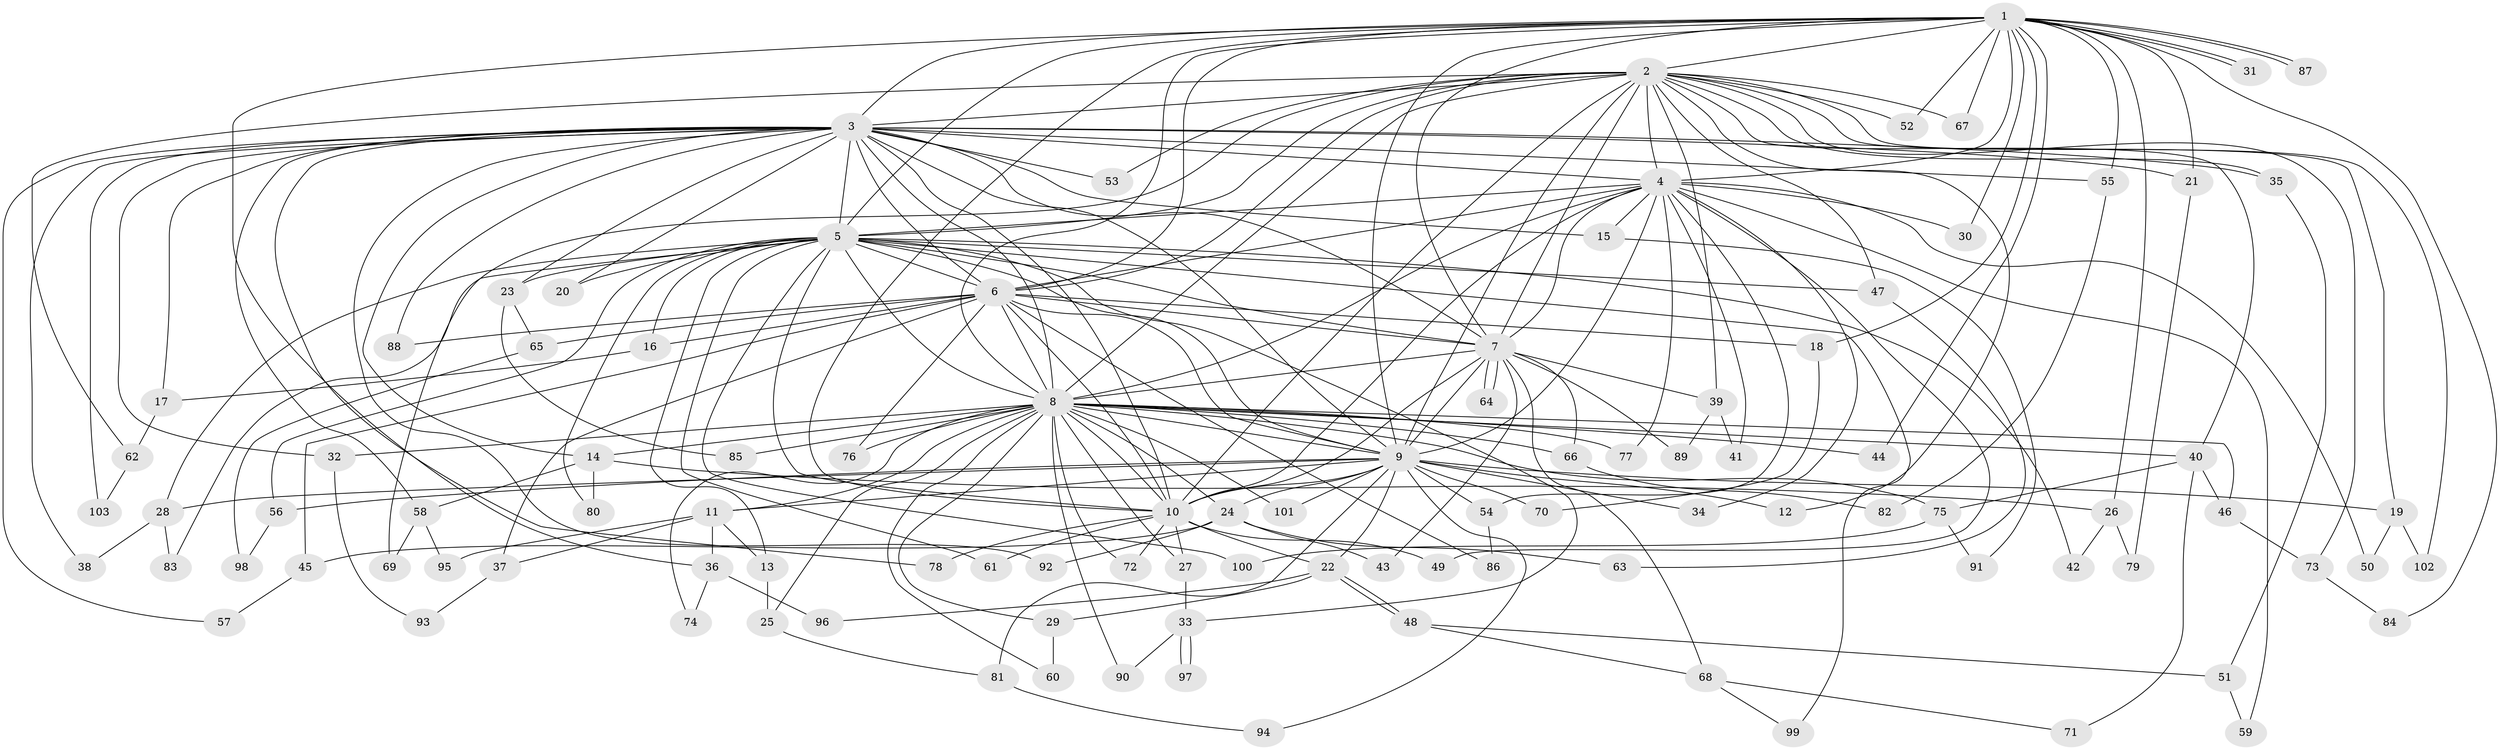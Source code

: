 // coarse degree distribution, {2: 0.0967741935483871, 4: 0.22580645161290322, 9: 0.03225806451612903, 14: 0.03225806451612903, 1: 0.0967741935483871, 18: 0.06451612903225806, 5: 0.16129032258064516, 17: 0.03225806451612903, 10: 0.03225806451612903, 11: 0.03225806451612903, 7: 0.03225806451612903, 3: 0.12903225806451613, 16: 0.03225806451612903}
// Generated by graph-tools (version 1.1) at 2025/36/03/04/25 23:36:28]
// undirected, 103 vertices, 231 edges
graph export_dot {
  node [color=gray90,style=filled];
  1;
  2;
  3;
  4;
  5;
  6;
  7;
  8;
  9;
  10;
  11;
  12;
  13;
  14;
  15;
  16;
  17;
  18;
  19;
  20;
  21;
  22;
  23;
  24;
  25;
  26;
  27;
  28;
  29;
  30;
  31;
  32;
  33;
  34;
  35;
  36;
  37;
  38;
  39;
  40;
  41;
  42;
  43;
  44;
  45;
  46;
  47;
  48;
  49;
  50;
  51;
  52;
  53;
  54;
  55;
  56;
  57;
  58;
  59;
  60;
  61;
  62;
  63;
  64;
  65;
  66;
  67;
  68;
  69;
  70;
  71;
  72;
  73;
  74;
  75;
  76;
  77;
  78;
  79;
  80;
  81;
  82;
  83;
  84;
  85;
  86;
  87;
  88;
  89;
  90;
  91;
  92;
  93;
  94;
  95;
  96;
  97;
  98;
  99;
  100;
  101;
  102;
  103;
  1 -- 2;
  1 -- 3;
  1 -- 4;
  1 -- 5;
  1 -- 6;
  1 -- 7;
  1 -- 8;
  1 -- 9;
  1 -- 10;
  1 -- 18;
  1 -- 21;
  1 -- 26;
  1 -- 30;
  1 -- 31;
  1 -- 31;
  1 -- 36;
  1 -- 44;
  1 -- 52;
  1 -- 55;
  1 -- 67;
  1 -- 84;
  1 -- 87;
  1 -- 87;
  2 -- 3;
  2 -- 4;
  2 -- 5;
  2 -- 6;
  2 -- 7;
  2 -- 8;
  2 -- 9;
  2 -- 10;
  2 -- 12;
  2 -- 19;
  2 -- 35;
  2 -- 39;
  2 -- 40;
  2 -- 47;
  2 -- 52;
  2 -- 53;
  2 -- 62;
  2 -- 67;
  2 -- 69;
  2 -- 73;
  2 -- 102;
  3 -- 4;
  3 -- 5;
  3 -- 6;
  3 -- 7;
  3 -- 8;
  3 -- 9;
  3 -- 10;
  3 -- 14;
  3 -- 15;
  3 -- 17;
  3 -- 20;
  3 -- 21;
  3 -- 23;
  3 -- 32;
  3 -- 35;
  3 -- 38;
  3 -- 53;
  3 -- 55;
  3 -- 57;
  3 -- 58;
  3 -- 78;
  3 -- 88;
  3 -- 92;
  3 -- 103;
  4 -- 5;
  4 -- 6;
  4 -- 7;
  4 -- 8;
  4 -- 9;
  4 -- 10;
  4 -- 15;
  4 -- 30;
  4 -- 34;
  4 -- 41;
  4 -- 49;
  4 -- 50;
  4 -- 54;
  4 -- 59;
  4 -- 77;
  5 -- 6;
  5 -- 7;
  5 -- 8;
  5 -- 9;
  5 -- 10;
  5 -- 13;
  5 -- 16;
  5 -- 20;
  5 -- 23;
  5 -- 28;
  5 -- 33;
  5 -- 42;
  5 -- 47;
  5 -- 56;
  5 -- 61;
  5 -- 80;
  5 -- 83;
  5 -- 99;
  5 -- 100;
  6 -- 7;
  6 -- 8;
  6 -- 9;
  6 -- 10;
  6 -- 16;
  6 -- 18;
  6 -- 37;
  6 -- 45;
  6 -- 65;
  6 -- 76;
  6 -- 86;
  6 -- 88;
  7 -- 8;
  7 -- 9;
  7 -- 10;
  7 -- 39;
  7 -- 43;
  7 -- 64;
  7 -- 64;
  7 -- 66;
  7 -- 68;
  7 -- 89;
  8 -- 9;
  8 -- 10;
  8 -- 11;
  8 -- 14;
  8 -- 24;
  8 -- 25;
  8 -- 27;
  8 -- 29;
  8 -- 32;
  8 -- 40;
  8 -- 44;
  8 -- 46;
  8 -- 60;
  8 -- 66;
  8 -- 72;
  8 -- 74;
  8 -- 75;
  8 -- 76;
  8 -- 77;
  8 -- 85;
  8 -- 90;
  8 -- 101;
  9 -- 10;
  9 -- 11;
  9 -- 12;
  9 -- 19;
  9 -- 22;
  9 -- 24;
  9 -- 28;
  9 -- 34;
  9 -- 54;
  9 -- 56;
  9 -- 70;
  9 -- 81;
  9 -- 94;
  9 -- 101;
  10 -- 22;
  10 -- 27;
  10 -- 49;
  10 -- 61;
  10 -- 72;
  10 -- 78;
  11 -- 13;
  11 -- 36;
  11 -- 37;
  11 -- 95;
  13 -- 25;
  14 -- 26;
  14 -- 58;
  14 -- 80;
  15 -- 91;
  16 -- 17;
  17 -- 62;
  18 -- 70;
  19 -- 50;
  19 -- 102;
  21 -- 79;
  22 -- 29;
  22 -- 48;
  22 -- 48;
  22 -- 96;
  23 -- 65;
  23 -- 85;
  24 -- 43;
  24 -- 45;
  24 -- 63;
  24 -- 92;
  25 -- 81;
  26 -- 42;
  26 -- 79;
  27 -- 33;
  28 -- 38;
  28 -- 83;
  29 -- 60;
  32 -- 93;
  33 -- 90;
  33 -- 97;
  33 -- 97;
  35 -- 51;
  36 -- 74;
  36 -- 96;
  37 -- 93;
  39 -- 41;
  39 -- 89;
  40 -- 46;
  40 -- 71;
  40 -- 75;
  45 -- 57;
  46 -- 73;
  47 -- 63;
  48 -- 51;
  48 -- 68;
  51 -- 59;
  54 -- 86;
  55 -- 82;
  56 -- 98;
  58 -- 69;
  58 -- 95;
  62 -- 103;
  65 -- 98;
  66 -- 82;
  68 -- 71;
  68 -- 99;
  73 -- 84;
  75 -- 91;
  75 -- 100;
  81 -- 94;
}
